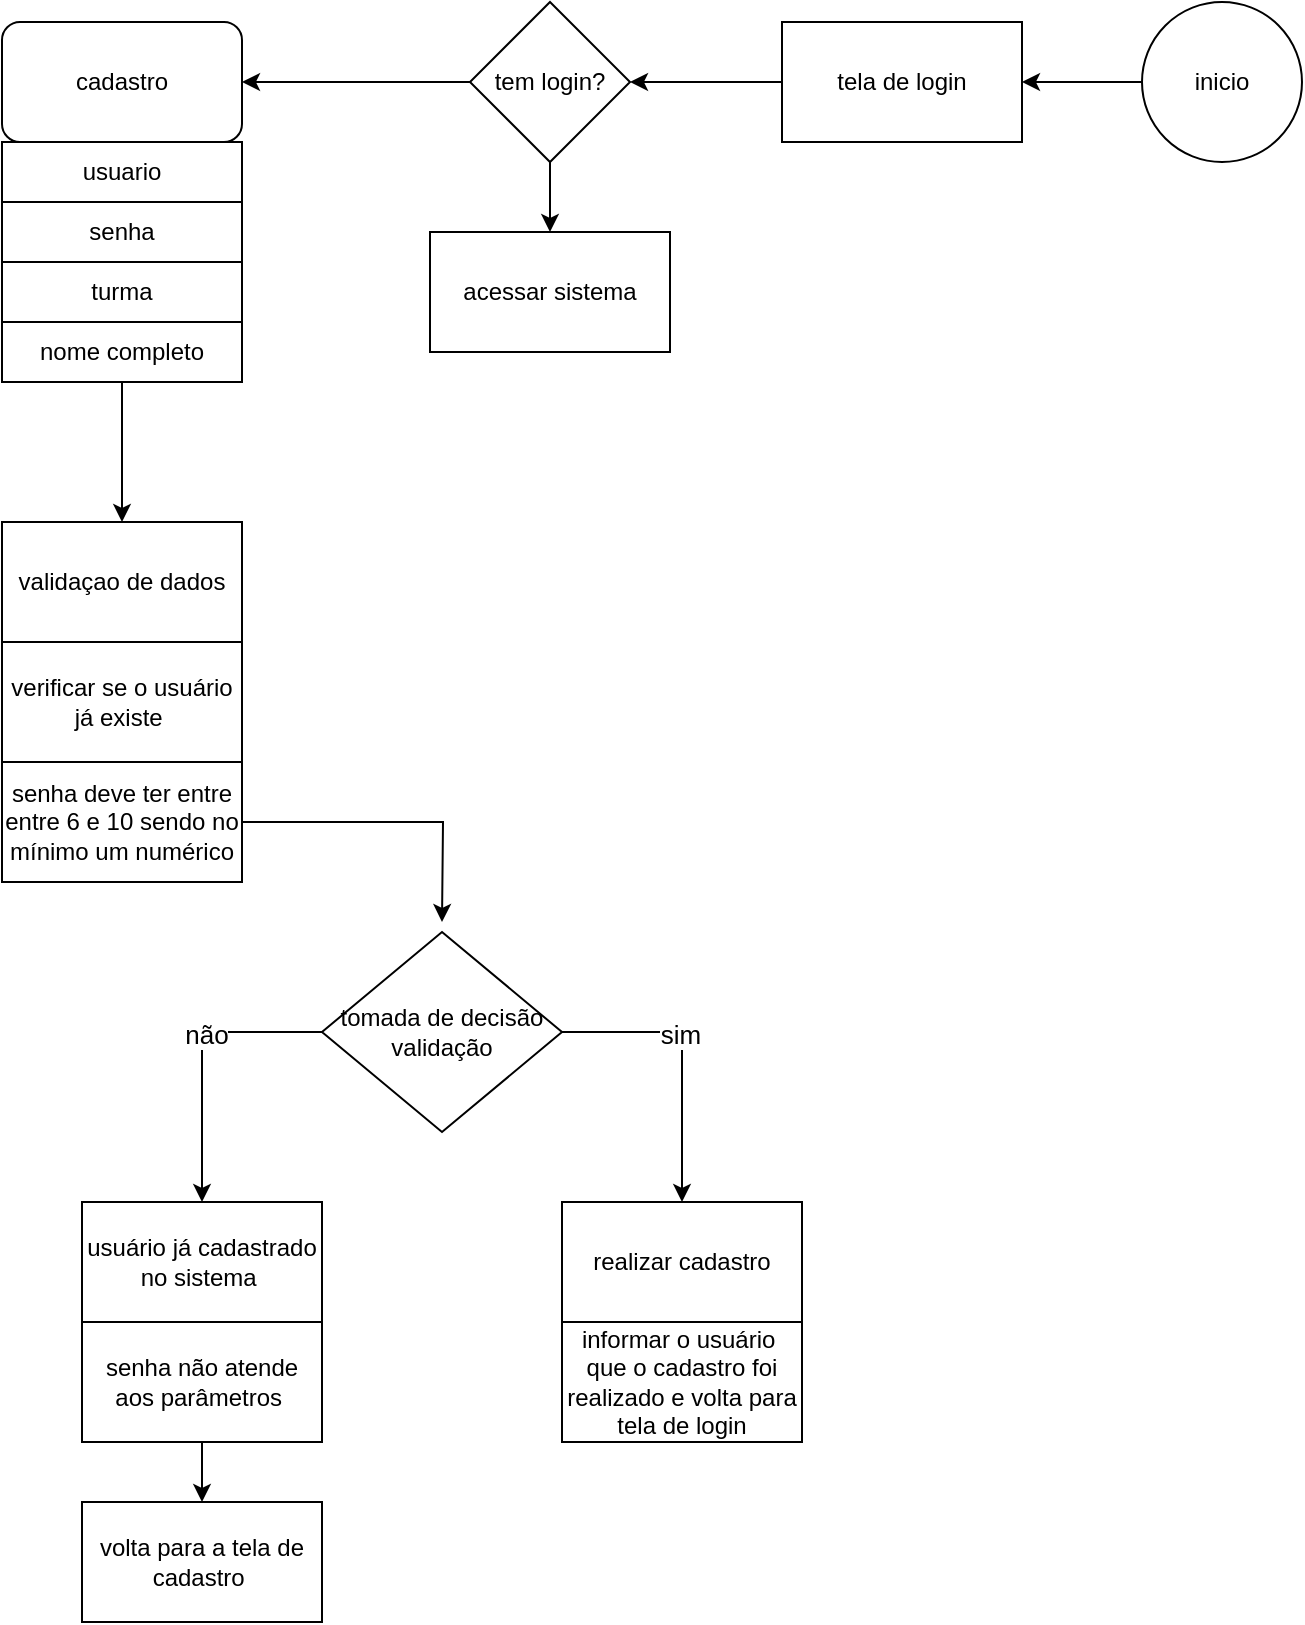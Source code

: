 <mxfile version="24.8.3">
  <diagram name="Página-1" id="ombf87c2XGmOFEkaWm4z">
    <mxGraphModel dx="2049" dy="1114" grid="1" gridSize="10" guides="1" tooltips="1" connect="1" arrows="1" fold="1" page="1" pageScale="1" pageWidth="827" pageHeight="1169" math="0" shadow="0">
      <root>
        <mxCell id="0" />
        <mxCell id="1" parent="0" />
        <mxCell id="8bIiZCJQUQtxpXAoC0dx-25" style="edgeStyle=orthogonalEdgeStyle;rounded=0;orthogonalLoop=1;jettySize=auto;html=1;exitX=0;exitY=0.5;exitDx=0;exitDy=0;entryX=1;entryY=0.5;entryDx=0;entryDy=0;" edge="1" parent="1" source="8bIiZCJQUQtxpXAoC0dx-1" target="8bIiZCJQUQtxpXAoC0dx-24">
          <mxGeometry relative="1" as="geometry" />
        </mxCell>
        <mxCell id="8bIiZCJQUQtxpXAoC0dx-1" value="inicio" style="ellipse;whiteSpace=wrap;html=1;aspect=fixed;" vertex="1" parent="1">
          <mxGeometry x="670" y="20" width="80" height="80" as="geometry" />
        </mxCell>
        <mxCell id="8bIiZCJQUQtxpXAoC0dx-19" style="edgeStyle=orthogonalEdgeStyle;rounded=0;orthogonalLoop=1;jettySize=auto;html=1;exitX=0.5;exitY=1;exitDx=0;exitDy=0;entryX=0.5;entryY=0;entryDx=0;entryDy=0;" edge="1" parent="1" source="8bIiZCJQUQtxpXAoC0dx-3" target="8bIiZCJQUQtxpXAoC0dx-16">
          <mxGeometry relative="1" as="geometry" />
        </mxCell>
        <mxCell id="8bIiZCJQUQtxpXAoC0dx-3" value="nome completo" style="rounded=0;whiteSpace=wrap;html=1;" vertex="1" parent="1">
          <mxGeometry x="100" y="180" width="120" height="30" as="geometry" />
        </mxCell>
        <mxCell id="8bIiZCJQUQtxpXAoC0dx-4" value="usuario" style="rounded=0;whiteSpace=wrap;html=1;" vertex="1" parent="1">
          <mxGeometry x="100" y="90" width="120" height="30" as="geometry" />
        </mxCell>
        <mxCell id="8bIiZCJQUQtxpXAoC0dx-5" value="senha" style="rounded=0;whiteSpace=wrap;html=1;" vertex="1" parent="1">
          <mxGeometry x="100" y="120" width="120" height="30" as="geometry" />
        </mxCell>
        <mxCell id="8bIiZCJQUQtxpXAoC0dx-6" value="turma" style="rounded=0;whiteSpace=wrap;html=1;" vertex="1" parent="1">
          <mxGeometry x="100" y="150" width="120" height="30" as="geometry" />
        </mxCell>
        <mxCell id="8bIiZCJQUQtxpXAoC0dx-7" style="edgeStyle=orthogonalEdgeStyle;rounded=0;orthogonalLoop=1;jettySize=auto;html=1;exitX=0.5;exitY=1;exitDx=0;exitDy=0;" edge="1" parent="1" source="8bIiZCJQUQtxpXAoC0dx-3" target="8bIiZCJQUQtxpXAoC0dx-3">
          <mxGeometry relative="1" as="geometry" />
        </mxCell>
        <mxCell id="8bIiZCJQUQtxpXAoC0dx-8" value="cadastro" style="rounded=1;whiteSpace=wrap;html=1;" vertex="1" parent="1">
          <mxGeometry x="100" y="30" width="120" height="60" as="geometry" />
        </mxCell>
        <mxCell id="8bIiZCJQUQtxpXAoC0dx-21" style="edgeStyle=orthogonalEdgeStyle;rounded=0;orthogonalLoop=1;jettySize=auto;html=1;exitX=1;exitY=0.5;exitDx=0;exitDy=0;entryX=0.5;entryY=0;entryDx=0;entryDy=0;" edge="1" parent="1" source="8bIiZCJQUQtxpXAoC0dx-9" target="8bIiZCJQUQtxpXAoC0dx-18">
          <mxGeometry relative="1" as="geometry" />
        </mxCell>
        <mxCell id="8bIiZCJQUQtxpXAoC0dx-33" value="&lt;font style=&quot;font-size: 13px;&quot;&gt;sim&lt;/font&gt;" style="edgeLabel;html=1;align=center;verticalAlign=middle;resizable=0;points=[];" vertex="1" connectable="0" parent="8bIiZCJQUQtxpXAoC0dx-21">
          <mxGeometry x="-0.159" y="-1" relative="1" as="geometry">
            <mxPoint as="offset" />
          </mxGeometry>
        </mxCell>
        <mxCell id="8bIiZCJQUQtxpXAoC0dx-9" value="tomada de decisão&lt;div&gt;validação&lt;/div&gt;" style="rhombus;whiteSpace=wrap;html=1;" vertex="1" parent="1">
          <mxGeometry x="260" y="485" width="120" height="100" as="geometry" />
        </mxCell>
        <mxCell id="8bIiZCJQUQtxpXAoC0dx-12" value="verificar se o usuário já existe&amp;nbsp;" style="rounded=0;whiteSpace=wrap;html=1;" vertex="1" parent="1">
          <mxGeometry x="100" y="340" width="120" height="60" as="geometry" />
        </mxCell>
        <mxCell id="8bIiZCJQUQtxpXAoC0dx-20" style="edgeStyle=orthogonalEdgeStyle;rounded=0;orthogonalLoop=1;jettySize=auto;html=1;exitX=1;exitY=0.5;exitDx=0;exitDy=0;" edge="1" parent="1" source="8bIiZCJQUQtxpXAoC0dx-14">
          <mxGeometry relative="1" as="geometry">
            <mxPoint x="320" y="480" as="targetPoint" />
          </mxGeometry>
        </mxCell>
        <mxCell id="8bIiZCJQUQtxpXAoC0dx-14" value="senha deve ter entre entre 6 e 10 sendo no mínimo um numérico" style="rounded=0;whiteSpace=wrap;html=1;" vertex="1" parent="1">
          <mxGeometry x="100" y="400" width="120" height="60" as="geometry" />
        </mxCell>
        <mxCell id="8bIiZCJQUQtxpXAoC0dx-16" value="validaçao de dados" style="rounded=0;whiteSpace=wrap;html=1;" vertex="1" parent="1">
          <mxGeometry x="100" y="280" width="120" height="60" as="geometry" />
        </mxCell>
        <mxCell id="8bIiZCJQUQtxpXAoC0dx-18" value="realizar cadastro" style="rounded=0;whiteSpace=wrap;html=1;" vertex="1" parent="1">
          <mxGeometry x="380" y="620" width="120" height="60" as="geometry" />
        </mxCell>
        <mxCell id="8bIiZCJQUQtxpXAoC0dx-23" value="informar o usuário&amp;nbsp;&lt;div&gt;que o cadastro foi realizado e volta para tela de login&lt;/div&gt;" style="rounded=0;whiteSpace=wrap;html=1;" vertex="1" parent="1">
          <mxGeometry x="380" y="680" width="120" height="60" as="geometry" />
        </mxCell>
        <mxCell id="8bIiZCJQUQtxpXAoC0dx-27" value="" style="edgeStyle=orthogonalEdgeStyle;rounded=0;orthogonalLoop=1;jettySize=auto;html=1;" edge="1" parent="1" source="8bIiZCJQUQtxpXAoC0dx-24" target="8bIiZCJQUQtxpXAoC0dx-26">
          <mxGeometry relative="1" as="geometry" />
        </mxCell>
        <mxCell id="8bIiZCJQUQtxpXAoC0dx-24" value="tela de login" style="rounded=0;whiteSpace=wrap;html=1;" vertex="1" parent="1">
          <mxGeometry x="490" y="30" width="120" height="60" as="geometry" />
        </mxCell>
        <mxCell id="8bIiZCJQUQtxpXAoC0dx-30" value="" style="edgeStyle=orthogonalEdgeStyle;rounded=0;orthogonalLoop=1;jettySize=auto;html=1;" edge="1" parent="1" source="8bIiZCJQUQtxpXAoC0dx-26" target="8bIiZCJQUQtxpXAoC0dx-29">
          <mxGeometry relative="1" as="geometry" />
        </mxCell>
        <mxCell id="8bIiZCJQUQtxpXAoC0dx-31" style="edgeStyle=orthogonalEdgeStyle;rounded=0;orthogonalLoop=1;jettySize=auto;html=1;exitX=0;exitY=0.5;exitDx=0;exitDy=0;entryX=1;entryY=0.5;entryDx=0;entryDy=0;" edge="1" parent="1" source="8bIiZCJQUQtxpXAoC0dx-26" target="8bIiZCJQUQtxpXAoC0dx-8">
          <mxGeometry relative="1" as="geometry" />
        </mxCell>
        <mxCell id="8bIiZCJQUQtxpXAoC0dx-26" value="tem login?" style="rhombus;whiteSpace=wrap;html=1;rounded=0;" vertex="1" parent="1">
          <mxGeometry x="334" y="20" width="80" height="80" as="geometry" />
        </mxCell>
        <mxCell id="8bIiZCJQUQtxpXAoC0dx-29" value="acessar sistema" style="whiteSpace=wrap;html=1;rounded=0;" vertex="1" parent="1">
          <mxGeometry x="314" y="135" width="120" height="60" as="geometry" />
        </mxCell>
        <mxCell id="8bIiZCJQUQtxpXAoC0dx-35" value="" style="edgeStyle=orthogonalEdgeStyle;rounded=0;orthogonalLoop=1;jettySize=auto;html=1;exitX=0;exitY=0.5;exitDx=0;exitDy=0;entryX=0.5;entryY=0;entryDx=0;entryDy=0;" edge="1" parent="1" source="8bIiZCJQUQtxpXAoC0dx-9" target="8bIiZCJQUQtxpXAoC0dx-34">
          <mxGeometry relative="1" as="geometry">
            <mxPoint x="260" y="535" as="sourcePoint" />
            <mxPoint x="200" y="680" as="targetPoint" />
          </mxGeometry>
        </mxCell>
        <mxCell id="8bIiZCJQUQtxpXAoC0dx-36" value="&lt;font style=&quot;font-size: 13px;&quot;&gt;não&lt;/font&gt;" style="edgeLabel;html=1;align=center;verticalAlign=middle;resizable=0;points=[];" vertex="1" connectable="0" parent="8bIiZCJQUQtxpXAoC0dx-35">
          <mxGeometry x="-0.192" y="1" relative="1" as="geometry">
            <mxPoint as="offset" />
          </mxGeometry>
        </mxCell>
        <mxCell id="8bIiZCJQUQtxpXAoC0dx-38" value="" style="edgeStyle=orthogonalEdgeStyle;rounded=0;orthogonalLoop=1;jettySize=auto;html=1;" edge="1" parent="1" source="8bIiZCJQUQtxpXAoC0dx-34" target="8bIiZCJQUQtxpXAoC0dx-37">
          <mxGeometry relative="1" as="geometry" />
        </mxCell>
        <mxCell id="8bIiZCJQUQtxpXAoC0dx-34" value="usuário já cadastrado&lt;div&gt;no sistema&amp;nbsp;&lt;/div&gt;" style="rounded=0;whiteSpace=wrap;html=1;" vertex="1" parent="1">
          <mxGeometry x="140" y="620" width="120" height="60" as="geometry" />
        </mxCell>
        <mxCell id="8bIiZCJQUQtxpXAoC0dx-40" value="" style="edgeStyle=orthogonalEdgeStyle;rounded=0;orthogonalLoop=1;jettySize=auto;html=1;" edge="1" parent="1" source="8bIiZCJQUQtxpXAoC0dx-37" target="8bIiZCJQUQtxpXAoC0dx-39">
          <mxGeometry relative="1" as="geometry" />
        </mxCell>
        <mxCell id="8bIiZCJQUQtxpXAoC0dx-37" value="senha não atende aos parâmetros&amp;nbsp;" style="whiteSpace=wrap;html=1;rounded=0;" vertex="1" parent="1">
          <mxGeometry x="140" y="680" width="120" height="60" as="geometry" />
        </mxCell>
        <mxCell id="8bIiZCJQUQtxpXAoC0dx-39" value="volta para a tela de cadastro&amp;nbsp;" style="whiteSpace=wrap;html=1;rounded=0;" vertex="1" parent="1">
          <mxGeometry x="140" y="770" width="120" height="60" as="geometry" />
        </mxCell>
      </root>
    </mxGraphModel>
  </diagram>
</mxfile>
